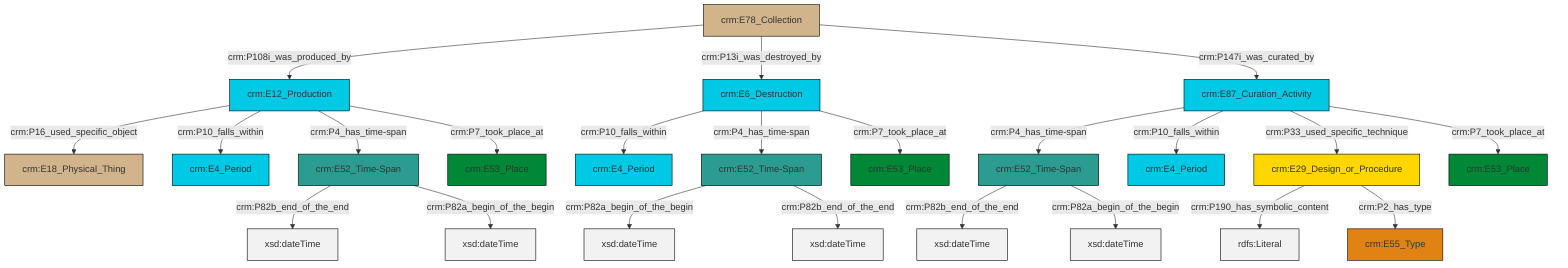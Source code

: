 graph TD
classDef Literal fill:#f2f2f2,stroke:#000000;
classDef CRM_Entity fill:#FFFFFF,stroke:#000000;
classDef Temporal_Entity fill:#00C9E6, stroke:#000000;
classDef Type fill:#E18312, stroke:#000000;
classDef Time-Span fill:#2C9C91, stroke:#000000;
classDef Appellation fill:#FFEB7F, stroke:#000000;
classDef Place fill:#008836, stroke:#000000;
classDef Persistent_Item fill:#B266B2, stroke:#000000;
classDef Conceptual_Object fill:#FFD700, stroke:#000000;
classDef Physical_Thing fill:#D2B48C, stroke:#000000;
classDef Actor fill:#f58aad, stroke:#000000;
classDef PC_Classes fill:#4ce600, stroke:#000000;
classDef Multi fill:#cccccc,stroke:#000000;

0["crm:E78_Collection"]:::Physical_Thing -->|crm:P108i_was_produced_by| 1["crm:E12_Production"]:::Temporal_Entity
1["crm:E12_Production"]:::Temporal_Entity -->|crm:P16_used_specific_object| 4["crm:E18_Physical_Thing"]:::Physical_Thing
5["crm:E52_Time-Span"]:::Time-Span -->|crm:P82a_begin_of_the_begin| 6[xsd:dateTime]:::Literal
7["crm:E52_Time-Span"]:::Time-Span -->|crm:P82b_end_of_the_end| 8[xsd:dateTime]:::Literal
9["crm:E87_Curation_Activity"]:::Temporal_Entity -->|crm:P4_has_time-span| 7["crm:E52_Time-Span"]:::Time-Span
1["crm:E12_Production"]:::Temporal_Entity -->|crm:P10_falls_within| 10["crm:E4_Period"]:::Temporal_Entity
12["crm:E6_Destruction"]:::Temporal_Entity -->|crm:P10_falls_within| 13["crm:E4_Period"]:::Temporal_Entity
9["crm:E87_Curation_Activity"]:::Temporal_Entity -->|crm:P10_falls_within| 17["crm:E4_Period"]:::Temporal_Entity
12["crm:E6_Destruction"]:::Temporal_Entity -->|crm:P4_has_time-span| 5["crm:E52_Time-Span"]:::Time-Span
0["crm:E78_Collection"]:::Physical_Thing -->|crm:P13i_was_destroyed_by| 12["crm:E6_Destruction"]:::Temporal_Entity
19["crm:E29_Design_or_Procedure"]:::Conceptual_Object -->|crm:P190_has_symbolic_content| 24[rdfs:Literal]:::Literal
0["crm:E78_Collection"]:::Physical_Thing -->|crm:P147i_was_curated_by| 9["crm:E87_Curation_Activity"]:::Temporal_Entity
1["crm:E12_Production"]:::Temporal_Entity -->|crm:P4_has_time-span| 2["crm:E52_Time-Span"]:::Time-Span
9["crm:E87_Curation_Activity"]:::Temporal_Entity -->|crm:P33_used_specific_technique| 19["crm:E29_Design_or_Procedure"]:::Conceptual_Object
9["crm:E87_Curation_Activity"]:::Temporal_Entity -->|crm:P7_took_place_at| 14["crm:E53_Place"]:::Place
1["crm:E12_Production"]:::Temporal_Entity -->|crm:P7_took_place_at| 21["crm:E53_Place"]:::Place
12["crm:E6_Destruction"]:::Temporal_Entity -->|crm:P7_took_place_at| 31["crm:E53_Place"]:::Place
7["crm:E52_Time-Span"]:::Time-Span -->|crm:P82a_begin_of_the_begin| 32[xsd:dateTime]:::Literal
2["crm:E52_Time-Span"]:::Time-Span -->|crm:P82b_end_of_the_end| 33[xsd:dateTime]:::Literal
5["crm:E52_Time-Span"]:::Time-Span -->|crm:P82b_end_of_the_end| 35[xsd:dateTime]:::Literal
2["crm:E52_Time-Span"]:::Time-Span -->|crm:P82a_begin_of_the_begin| 36[xsd:dateTime]:::Literal
19["crm:E29_Design_or_Procedure"]:::Conceptual_Object -->|crm:P2_has_type| 28["crm:E55_Type"]:::Type